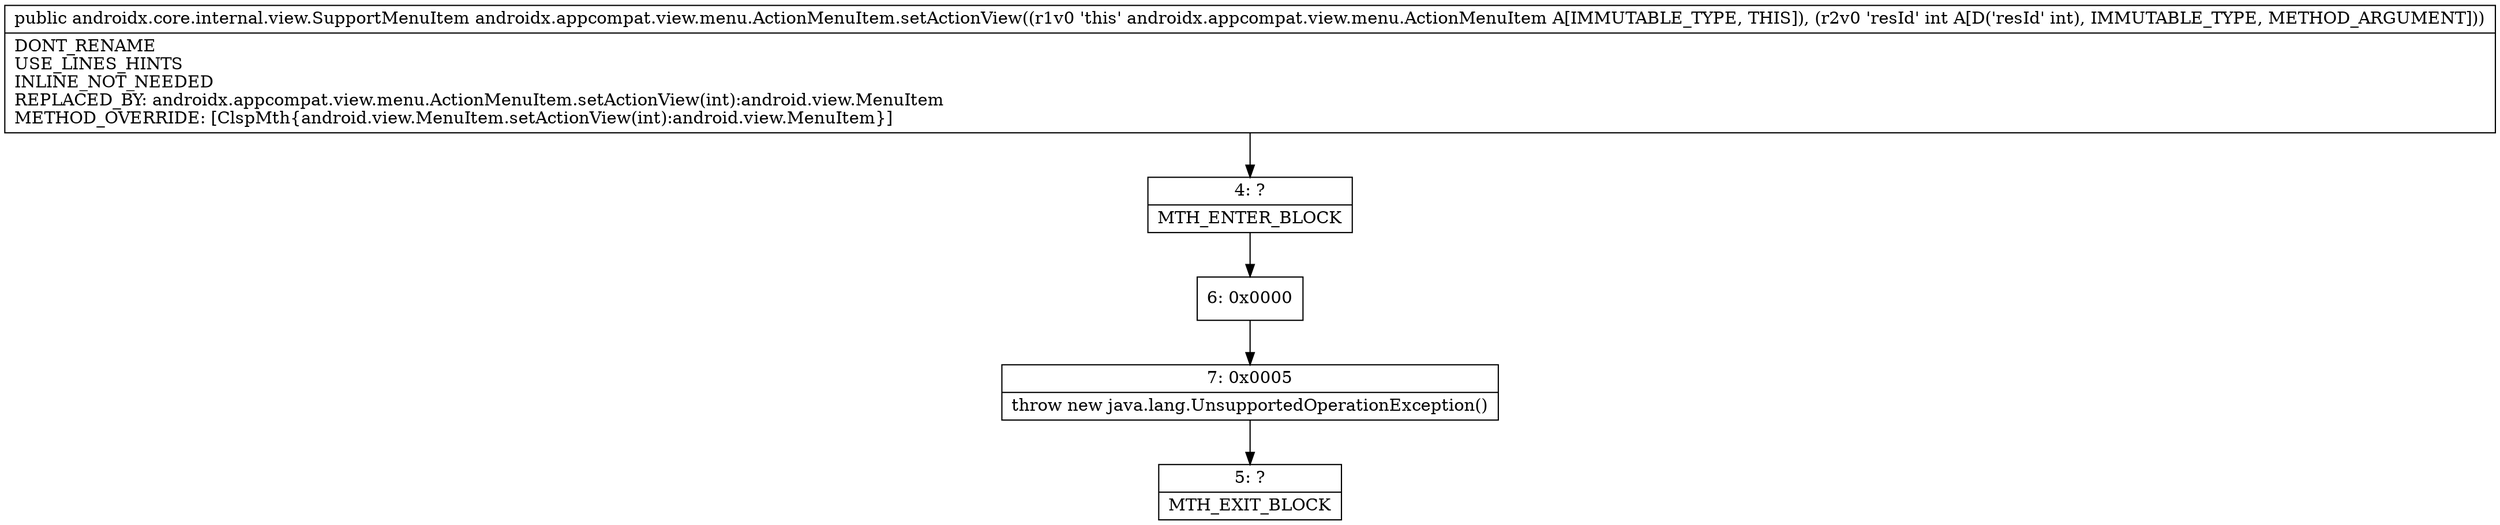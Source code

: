 digraph "CFG forandroidx.appcompat.view.menu.ActionMenuItem.setActionView(I)Landroidx\/core\/internal\/view\/SupportMenuItem;" {
Node_4 [shape=record,label="{4\:\ ?|MTH_ENTER_BLOCK\l}"];
Node_6 [shape=record,label="{6\:\ 0x0000}"];
Node_7 [shape=record,label="{7\:\ 0x0005|throw new java.lang.UnsupportedOperationException()\l}"];
Node_5 [shape=record,label="{5\:\ ?|MTH_EXIT_BLOCK\l}"];
MethodNode[shape=record,label="{public androidx.core.internal.view.SupportMenuItem androidx.appcompat.view.menu.ActionMenuItem.setActionView((r1v0 'this' androidx.appcompat.view.menu.ActionMenuItem A[IMMUTABLE_TYPE, THIS]), (r2v0 'resId' int A[D('resId' int), IMMUTABLE_TYPE, METHOD_ARGUMENT]))  | DONT_RENAME\lUSE_LINES_HINTS\lINLINE_NOT_NEEDED\lREPLACED_BY: androidx.appcompat.view.menu.ActionMenuItem.setActionView(int):android.view.MenuItem\lMETHOD_OVERRIDE: [ClspMth\{android.view.MenuItem.setActionView(int):android.view.MenuItem\}]\l}"];
MethodNode -> Node_4;Node_4 -> Node_6;
Node_6 -> Node_7;
Node_7 -> Node_5;
}

